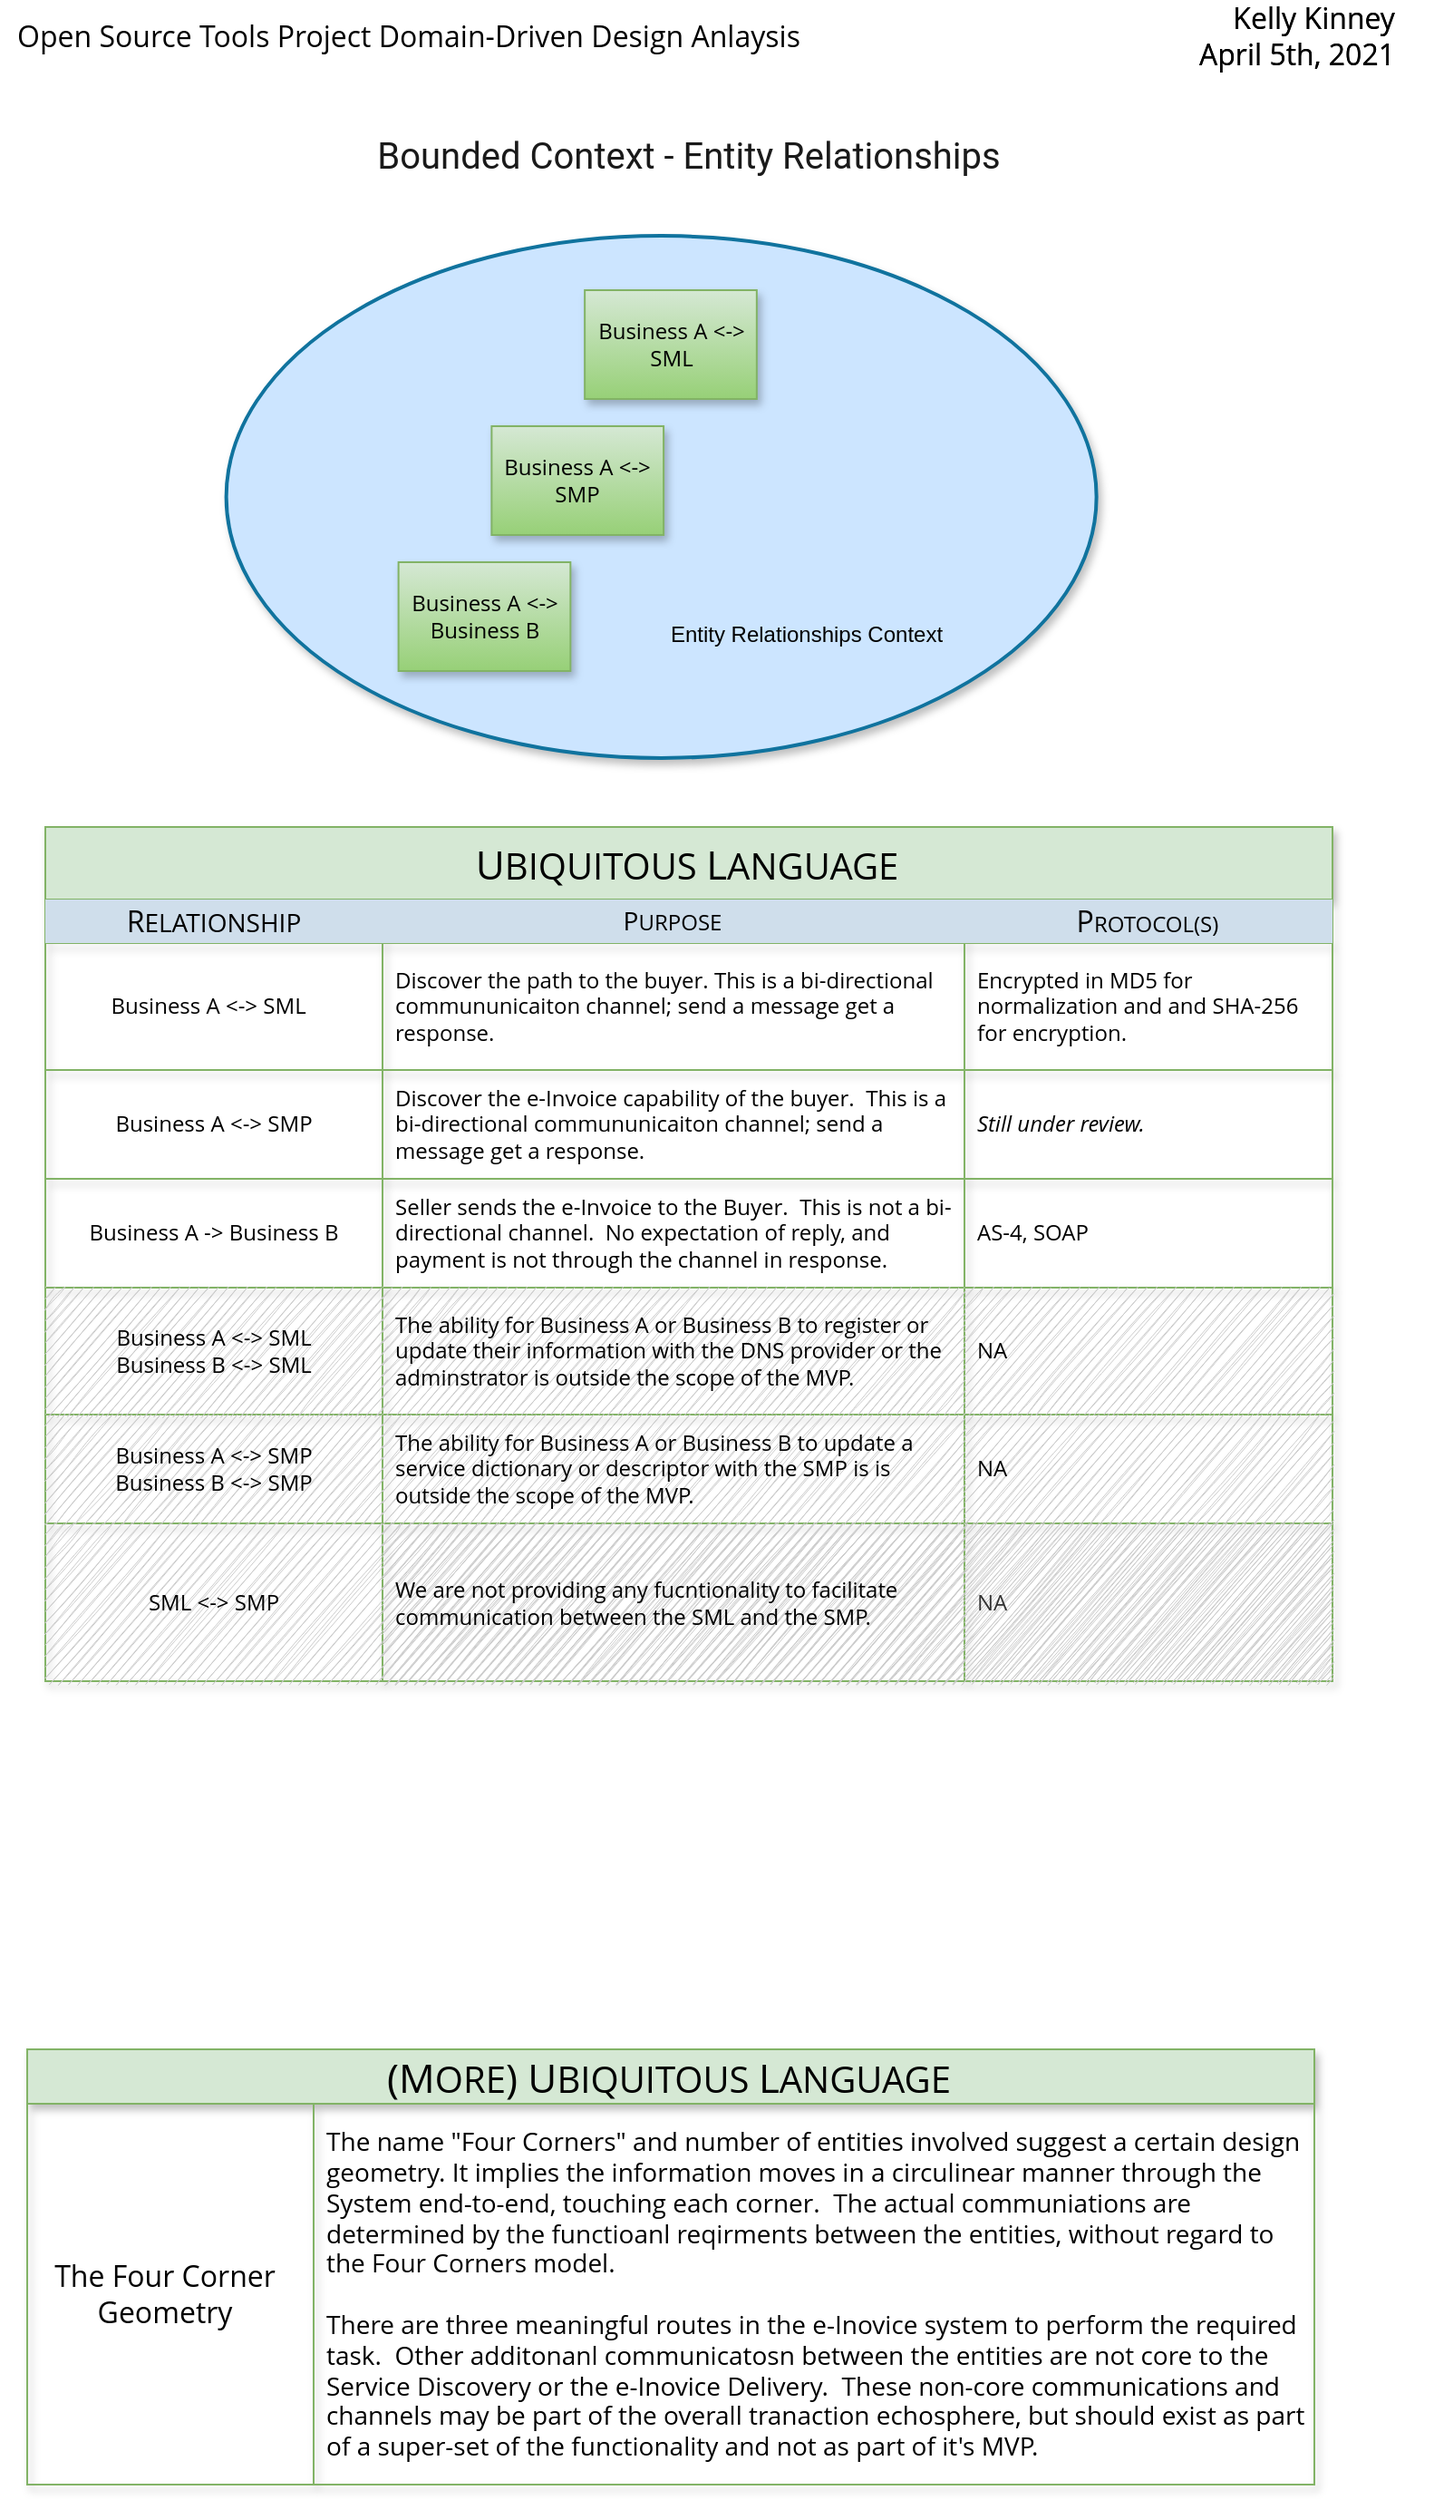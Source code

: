 <mxfile version="14.4.3" type="device"><diagram id="sjJ7LfiKgi0uuJsV9yZq" name="Page-1"><mxGraphModel dx="1086" dy="926" grid="1" gridSize="10" guides="1" tooltips="1" connect="1" arrows="1" fold="1" page="1" pageScale="1" pageWidth="850" pageHeight="1100" math="0" shadow="0"><root><mxCell id="0"/><mxCell id="1" parent="0"/><mxCell id="d1zgTMb7kqCsovXcG8iT-19" value="&lt;font face=&quot;Roboto&quot; data-font-src=&quot;https://fonts.googleapis.com/css?family=Roboto&quot;&gt;Bounded Context - Entity Relationships&lt;/font&gt;" style="text;html=1;strokeColor=none;fillColor=none;align=center;verticalAlign=middle;whiteSpace=wrap;shadow=0;fontSize=20;fontColor=#1A1A1A;fontFamily=Open Sans;fontSource=https%3A%2F%2Ffonts.googleapis.com%2Fcss%3Ffamily%3DOpen%2BSans;" parent="1" vertex="1"><mxGeometry x="185" y="90.0" width="480" height="30" as="geometry"/></mxCell><mxCell id="d1zgTMb7kqCsovXcG8iT-26" value="&lt;font&gt;&lt;font style=&quot;font-size: 22px&quot;&gt;U&lt;/font&gt;&lt;span style=&quot;font-size: 20px&quot;&gt;BIQUITOUS &lt;/span&gt;&lt;font style=&quot;font-size: 22px&quot;&gt;L&lt;/font&gt;&lt;span style=&quot;font-size: 20px&quot;&gt;ANGUAGE&lt;/span&gt;&lt;/font&gt;" style="shape=table;html=1;whiteSpace=wrap;startSize=40;container=1;collapsible=0;childLayout=tableLayout;fontStyle=0;align=center;rounded=0;shadow=1;glass=0;sketch=0;strokeColor=#82b366;fillColor=#d5e8d4;fontFamily=Open Sans;fontSource=https%3A%2F%2Ffonts.googleapis.com%2Fcss%3Ffamily%3DOpen%2BSans;spacingRight=2;gradientDirection=north;" parent="1" vertex="1"><mxGeometry x="70" y="476" width="710" height="471" as="geometry"/></mxCell><mxCell id="d1zgTMb7kqCsovXcG8iT-27" value="" style="shape=partialRectangle;html=1;whiteSpace=wrap;collapsible=0;dropTarget=0;pointerEvents=0;top=0;left=0;bottom=0;right=0;points=[[0,0.5],[1,0.5]];portConstraint=eastwest;fontFamily=Open Sans;fontSource=https%3A%2F%2Ffonts.googleapis.com%2Fcss%3Ffamily%3DOpen%2BSans;spacingRight=4;spacing=0;fillColor=none;" parent="d1zgTMb7kqCsovXcG8iT-26" vertex="1"><mxGeometry y="40" width="710" height="24" as="geometry"/></mxCell><mxCell id="d1zgTMb7kqCsovXcG8iT-28" value="&lt;font style=&quot;font-size: 16px&quot;&gt;R&lt;/font&gt;&lt;span style=&quot;font-size: 14px&quot;&gt;ELATIONSHIP&lt;/span&gt;" style="shape=partialRectangle;html=1;whiteSpace=wrap;connectable=0;top=0;left=0;bottom=0;right=0;overflow=hidden;fontFamily=Open Sans;fontSource=https%3A%2F%2Ffonts.googleapis.com%2Fcss%3Ffamily%3DOpen%2BSans;strokeColor=#23445d;fillColor=#CFDEEB;fontStyle=0;align=center;" parent="d1zgTMb7kqCsovXcG8iT-27" vertex="1"><mxGeometry width="186" height="24" as="geometry"/></mxCell><mxCell id="d1zgTMb7kqCsovXcG8iT-29" value="&lt;font style=&quot;font-size: 14px&quot;&gt;P&lt;/font&gt;URPOSE" style="shape=partialRectangle;html=1;whiteSpace=wrap;connectable=0;top=0;left=0;bottom=0;right=0;overflow=hidden;align=center;fontFamily=Open Sans;fontSource=https%3A%2F%2Ffonts.googleapis.com%2Fcss%3Ffamily%3DOpen%2BSans;spacingLeft=5;spacingRight=6;perimeterSpacing=1;strokeColor=#23445d;fillColor=#CFDEEB;fontStyle=0" parent="d1zgTMb7kqCsovXcG8iT-27" vertex="1"><mxGeometry x="186" width="321" height="24" as="geometry"/></mxCell><mxCell id="d1zgTMb7kqCsovXcG8iT-30" value="&lt;font style=&quot;font-size: 16px&quot;&gt;P&lt;/font&gt;ROTOCOL(S)" style="shape=partialRectangle;html=1;whiteSpace=wrap;connectable=0;top=0;left=0;bottom=0;right=0;overflow=hidden;align=center;fontFamily=Open Sans;fontSource=https%3A%2F%2Ffonts.googleapis.com%2Fcss%3Ffamily%3DOpen%2BSans;spacingLeft=5;spacingRight=6;perimeterSpacing=1;strokeColor=#23445d;fillColor=#CFDEEB;fontStyle=0" parent="d1zgTMb7kqCsovXcG8iT-27" vertex="1"><mxGeometry x="507" width="203" height="24" as="geometry"/></mxCell><mxCell id="d1zgTMb7kqCsovXcG8iT-31" value="" style="shape=partialRectangle;html=1;whiteSpace=wrap;collapsible=0;dropTarget=0;pointerEvents=0;fillColor=none;top=0;left=0;bottom=0;right=0;points=[[0,0.5],[1,0.5]];portConstraint=eastwest;fontFamily=Open Sans;fontSource=https%3A%2F%2Ffonts.googleapis.com%2Fcss%3Ffamily%3DOpen%2BSans;shadow=0;" parent="d1zgTMb7kqCsovXcG8iT-26" vertex="1"><mxGeometry y="64" width="710" height="70" as="geometry"/></mxCell><mxCell id="d1zgTMb7kqCsovXcG8iT-32" value="Business A &amp;lt;-&amp;gt; SML" style="shape=partialRectangle;html=1;whiteSpace=wrap;connectable=0;top=0;left=0;bottom=0;right=0;overflow=hidden;fontFamily=Open Sans;fontSource=https%3A%2F%2Ffonts.googleapis.com%2Fcss%3Ffamily%3DOpen%2BSans;fillColor=none;spacingRight=6;" parent="d1zgTMb7kqCsovXcG8iT-31" vertex="1"><mxGeometry width="186" height="70" as="geometry"/></mxCell><mxCell id="d1zgTMb7kqCsovXcG8iT-33" value="Discover the path to the buyer. This is a bi-directional commununicaiton channel; send a message get a response." style="shape=partialRectangle;html=1;whiteSpace=wrap;connectable=0;top=0;left=0;bottom=0;right=0;overflow=hidden;align=left;fontFamily=Open Sans;fontSource=https%3A%2F%2Ffonts.googleapis.com%2Fcss%3Ffamily%3DOpen%2BSans;spacingLeft=5;fillColor=none;spacingRight=6;" parent="d1zgTMb7kqCsovXcG8iT-31" vertex="1"><mxGeometry x="186" width="321" height="70" as="geometry"/></mxCell><mxCell id="d1zgTMb7kqCsovXcG8iT-34" value="Encrypted in MD5 for normalization and and SHA-256 for encryption." style="shape=partialRectangle;html=1;whiteSpace=wrap;connectable=0;top=0;left=0;bottom=0;right=0;overflow=hidden;align=left;fontFamily=Open Sans;fontSource=https%3A%2F%2Ffonts.googleapis.com%2Fcss%3Ffamily%3DOpen%2BSans;spacingLeft=5;fillColor=none;" parent="d1zgTMb7kqCsovXcG8iT-31" vertex="1"><mxGeometry x="507" width="203" height="70" as="geometry"/></mxCell><mxCell id="d1zgTMb7kqCsovXcG8iT-35" style="shape=partialRectangle;html=1;whiteSpace=wrap;collapsible=0;dropTarget=0;pointerEvents=0;fillColor=none;top=0;left=0;bottom=0;right=0;points=[[0,0.5],[1,0.5]];portConstraint=eastwest;fontFamily=Open Sans;fontSource=https%3A%2F%2Ffonts.googleapis.com%2Fcss%3Ffamily%3DOpen%2BSans;shadow=0;" parent="d1zgTMb7kqCsovXcG8iT-26" vertex="1"><mxGeometry y="134" width="710" height="60" as="geometry"/></mxCell><mxCell id="d1zgTMb7kqCsovXcG8iT-36" value="Business A &amp;lt;-&amp;gt; SMP" style="shape=partialRectangle;html=1;whiteSpace=wrap;connectable=0;top=0;left=0;bottom=0;right=0;overflow=hidden;fontFamily=Open Sans;fontSource=https%3A%2F%2Ffonts.googleapis.com%2Fcss%3Ffamily%3DOpen%2BSans;fillColor=none;" parent="d1zgTMb7kqCsovXcG8iT-35" vertex="1"><mxGeometry width="186" height="60" as="geometry"/></mxCell><mxCell id="d1zgTMb7kqCsovXcG8iT-37" value="Discover the e-Invoice capability of the buyer.&amp;nbsp; This is a bi-directional commununicaiton channel; send a message get a response." style="shape=partialRectangle;html=1;whiteSpace=wrap;connectable=0;top=0;left=0;bottom=0;right=0;overflow=hidden;align=left;fontFamily=Open Sans;fontSource=https%3A%2F%2Ffonts.googleapis.com%2Fcss%3Ffamily%3DOpen%2BSans;spacingLeft=5;spacingRight=4;fillColor=none;" parent="d1zgTMb7kqCsovXcG8iT-35" vertex="1"><mxGeometry x="186" width="321" height="60" as="geometry"/></mxCell><mxCell id="d1zgTMb7kqCsovXcG8iT-38" value="&lt;i&gt;Still under review.&lt;/i&gt;" style="shape=partialRectangle;html=1;whiteSpace=wrap;connectable=0;top=0;left=0;bottom=0;right=0;overflow=hidden;align=left;fontFamily=Open Sans;fontSource=https%3A%2F%2Ffonts.googleapis.com%2Fcss%3Ffamily%3DOpen%2BSans;spacingLeft=5;spacingRight=4;fillColor=none;" parent="d1zgTMb7kqCsovXcG8iT-35" vertex="1"><mxGeometry x="507" width="203" height="60" as="geometry"/></mxCell><mxCell id="d1zgTMb7kqCsovXcG8iT-39" style="shape=partialRectangle;html=1;whiteSpace=wrap;collapsible=0;dropTarget=0;pointerEvents=0;fillColor=none;top=0;left=0;bottom=0;right=0;points=[[0,0.5],[1,0.5]];portConstraint=eastwest;fontFamily=Open Sans;fontSource=https%3A%2F%2Ffonts.googleapis.com%2Fcss%3Ffamily%3DOpen%2BSans;shadow=0;" parent="d1zgTMb7kqCsovXcG8iT-26" vertex="1"><mxGeometry y="194" width="710" height="60" as="geometry"/></mxCell><mxCell id="d1zgTMb7kqCsovXcG8iT-40" value="Business A -&amp;gt; Business B" style="shape=partialRectangle;html=1;whiteSpace=wrap;connectable=0;top=0;left=0;bottom=0;right=0;overflow=hidden;fontFamily=Open Sans;fontSource=https%3A%2F%2Ffonts.googleapis.com%2Fcss%3Ffamily%3DOpen%2BSans;fillColor=none;" parent="d1zgTMb7kqCsovXcG8iT-39" vertex="1"><mxGeometry width="186" height="60" as="geometry"/></mxCell><mxCell id="d1zgTMb7kqCsovXcG8iT-41" value="Seller sends the e-Invoice to the Buyer.&amp;nbsp; This is not a bi-directional channel.&amp;nbsp; No expectation of reply, and payment is not through the channel in response." style="shape=partialRectangle;html=1;whiteSpace=wrap;connectable=0;top=0;left=0;bottom=0;right=0;overflow=hidden;align=left;fontFamily=Open Sans;fontSource=https%3A%2F%2Ffonts.googleapis.com%2Fcss%3Ffamily%3DOpen%2BSans;spacingLeft=5;spacingRight=4;fillColor=none;" parent="d1zgTMb7kqCsovXcG8iT-39" vertex="1"><mxGeometry x="186" width="321" height="60" as="geometry"/></mxCell><mxCell id="d1zgTMb7kqCsovXcG8iT-42" value="AS-4, SOAP" style="shape=partialRectangle;html=1;whiteSpace=wrap;connectable=0;top=0;left=0;bottom=0;right=0;overflow=hidden;align=left;fontFamily=Open Sans;fontSource=https%3A%2F%2Ffonts.googleapis.com%2Fcss%3Ffamily%3DOpen%2BSans;spacingLeft=5;spacingRight=6;fillColor=none;" parent="d1zgTMb7kqCsovXcG8iT-39" vertex="1"><mxGeometry x="507" width="203" height="60" as="geometry"/></mxCell><mxCell id="d1zgTMb7kqCsovXcG8iT-85" style="shape=partialRectangle;html=1;whiteSpace=wrap;collapsible=0;dropTarget=0;pointerEvents=0;fillColor=none;top=0;left=0;bottom=0;right=0;points=[[0,0.5],[1,0.5]];portConstraint=eastwest;fontFamily=Open Sans;fontSource=https%3A%2F%2Ffonts.googleapis.com%2Fcss%3Ffamily%3DOpen%2BSans;shadow=0;" parent="d1zgTMb7kqCsovXcG8iT-26" vertex="1"><mxGeometry y="254" width="710" height="70" as="geometry"/></mxCell><mxCell id="d1zgTMb7kqCsovXcG8iT-86" value="Business A &amp;lt;-&amp;gt; SML&lt;br&gt;Business B &amp;lt;-&amp;gt; SML" style="shape=partialRectangle;html=1;whiteSpace=wrap;connectable=0;top=0;left=0;bottom=0;right=0;overflow=hidden;fontFamily=Open Sans;fontSource=https%3A%2F%2Ffonts.googleapis.com%2Fcss%3Ffamily%3DOpen%2BSans;fillColor=#CCCCCC;sketch=1;" parent="d1zgTMb7kqCsovXcG8iT-85" vertex="1"><mxGeometry width="186" height="70" as="geometry"/></mxCell><mxCell id="d1zgTMb7kqCsovXcG8iT-87" value="The ability for Business A or Business B to register or update their information with the DNS provider or the adminstrator is outside the scope of the MVP.&amp;nbsp;&amp;nbsp;" style="shape=partialRectangle;html=1;whiteSpace=wrap;connectable=0;top=0;left=0;bottom=0;right=0;overflow=hidden;align=left;fontFamily=Open Sans;fontSource=https%3A%2F%2Ffonts.googleapis.com%2Fcss%3Ffamily%3DOpen%2BSans;spacingLeft=5;spacingRight=4;fillColor=#CCCCCC;sketch=1;" parent="d1zgTMb7kqCsovXcG8iT-85" vertex="1"><mxGeometry x="186" width="321" height="70" as="geometry"/></mxCell><mxCell id="d1zgTMb7kqCsovXcG8iT-88" value="NA" style="shape=partialRectangle;html=1;whiteSpace=wrap;connectable=0;top=0;left=0;bottom=0;right=0;overflow=hidden;align=left;fontFamily=Open Sans;fontSource=https%3A%2F%2Ffonts.googleapis.com%2Fcss%3Ffamily%3DOpen%2BSans;spacingLeft=5;spacingRight=6;fillColor=#CCCCCC;sketch=1;" parent="d1zgTMb7kqCsovXcG8iT-85" vertex="1"><mxGeometry x="507" width="203" height="70" as="geometry"/></mxCell><mxCell id="d1zgTMb7kqCsovXcG8iT-81" style="shape=partialRectangle;html=1;whiteSpace=wrap;collapsible=0;dropTarget=0;pointerEvents=0;fillColor=none;top=0;left=0;bottom=0;right=0;points=[[0,0.5],[1,0.5]];portConstraint=eastwest;fontFamily=Open Sans;fontSource=https%3A%2F%2Ffonts.googleapis.com%2Fcss%3Ffamily%3DOpen%2BSans;shadow=0;" parent="d1zgTMb7kqCsovXcG8iT-26" vertex="1"><mxGeometry y="324" width="710" height="60" as="geometry"/></mxCell><mxCell id="d1zgTMb7kqCsovXcG8iT-82" value="Business A &amp;lt;-&amp;gt; SMP&lt;br&gt;Business B &amp;lt;-&amp;gt; SMP" style="shape=partialRectangle;html=1;whiteSpace=wrap;connectable=0;top=0;left=0;bottom=0;right=0;overflow=hidden;fontFamily=Open Sans;fontSource=https%3A%2F%2Ffonts.googleapis.com%2Fcss%3Ffamily%3DOpen%2BSans;sketch=1;fillColor=#CCCCCC;" parent="d1zgTMb7kqCsovXcG8iT-81" vertex="1"><mxGeometry width="186" height="60" as="geometry"/></mxCell><mxCell id="d1zgTMb7kqCsovXcG8iT-83" value="&lt;span&gt;The ability for Business A or Business B to update a service dictionary or descriptor with the SMP is is outside the scope of the MVP.&amp;nbsp;&amp;nbsp;&lt;/span&gt;" style="shape=partialRectangle;html=1;whiteSpace=wrap;connectable=0;top=0;left=0;bottom=0;right=0;overflow=hidden;align=left;fontFamily=Open Sans;fontSource=https%3A%2F%2Ffonts.googleapis.com%2Fcss%3Ffamily%3DOpen%2BSans;spacingLeft=5;spacingRight=4;fillColor=#CCCCCC;sketch=1;" parent="d1zgTMb7kqCsovXcG8iT-81" vertex="1"><mxGeometry x="186" width="321" height="60" as="geometry"/></mxCell><mxCell id="d1zgTMb7kqCsovXcG8iT-84" value="NA" style="shape=partialRectangle;html=1;whiteSpace=wrap;connectable=0;top=0;left=0;bottom=0;right=0;overflow=hidden;align=left;fontFamily=Open Sans;fontSource=https%3A%2F%2Ffonts.googleapis.com%2Fcss%3Ffamily%3DOpen%2BSans;spacingLeft=5;spacingRight=6;sketch=1;fillColor=#CCCCCC;" parent="d1zgTMb7kqCsovXcG8iT-81" vertex="1"><mxGeometry x="507" width="203" height="60" as="geometry"/></mxCell><mxCell id="d1zgTMb7kqCsovXcG8iT-89" style="shape=partialRectangle;html=1;whiteSpace=wrap;collapsible=0;dropTarget=0;pointerEvents=0;top=0;left=0;bottom=0;right=0;points=[[0,0.5],[1,0.5]];portConstraint=eastwest;fontFamily=Open Sans;fontSource=https%3A%2F%2Ffonts.googleapis.com%2Fcss%3Ffamily%3DOpen%2BSans;shadow=0;sketch=1;fillColor=#CCCCCC;" parent="d1zgTMb7kqCsovXcG8iT-26" vertex="1"><mxGeometry y="384" width="710" height="87" as="geometry"/></mxCell><mxCell id="d1zgTMb7kqCsovXcG8iT-90" value="SML &amp;lt;-&amp;gt; SMP" style="shape=partialRectangle;html=1;whiteSpace=wrap;connectable=0;top=0;left=0;bottom=0;right=0;overflow=hidden;fontFamily=Open Sans;fontSource=https%3A%2F%2Ffonts.googleapis.com%2Fcss%3Ffamily%3DOpen%2BSans;fillColor=none;" parent="d1zgTMb7kqCsovXcG8iT-89" vertex="1"><mxGeometry width="186" height="87" as="geometry"/></mxCell><mxCell id="d1zgTMb7kqCsovXcG8iT-91" value="We are not providing any fucntionality to facilitate communication between the SML and the SMP." style="shape=partialRectangle;html=1;whiteSpace=wrap;connectable=0;top=0;left=0;bottom=0;right=0;overflow=hidden;align=left;fontFamily=Open Sans;fontSource=https%3A%2F%2Ffonts.googleapis.com%2Fcss%3Ffamily%3DOpen%2BSans;spacingLeft=5;spacingRight=4;sketch=1;fillColor=#CCCCCC;" parent="d1zgTMb7kqCsovXcG8iT-89" vertex="1"><mxGeometry x="186" width="321" height="87" as="geometry"/></mxCell><mxCell id="d1zgTMb7kqCsovXcG8iT-92" value="NA" style="shape=partialRectangle;html=1;whiteSpace=wrap;connectable=0;top=0;left=0;bottom=0;right=0;overflow=hidden;align=left;fontFamily=Open Sans;fontSource=https%3A%2F%2Ffonts.googleapis.com%2Fcss%3Ffamily%3DOpen%2BSans;spacingLeft=5;spacingRight=6;fontColor=#333333;sketch=1;fillColor=#CCCCCC;strokeColor=#CCCCCC;" parent="d1zgTMb7kqCsovXcG8iT-89" vertex="1"><mxGeometry x="507" width="203" height="87" as="geometry"/></mxCell><mxCell id="mdjkybknF12DvQdzzXuV-1" value="&lt;font style=&quot;font-size: 16px&quot;&gt;Open Source Tools Project Domain-Driven Design Anlaysis&lt;/font&gt;" style="text;html=1;align=center;verticalAlign=middle;resizable=0;points=[];autosize=1;fontFamily=Open Sans;" parent="1" vertex="1"><mxGeometry x="45" y="30" width="450" height="20" as="geometry"/></mxCell><mxCell id="mdjkybknF12DvQdzzXuV-2" value="&lt;div style=&quot;text-align: right&quot;&gt;&lt;span style=&quot;font-size: 16px&quot;&gt;Kelly Kinney&lt;/span&gt;&lt;/div&gt;&lt;font style=&quot;font-size: 16px&quot;&gt;&lt;div style=&quot;text-align: right&quot;&gt;&lt;span&gt;April 5th, 2021&lt;/span&gt;&lt;/div&gt;&lt;/font&gt;" style="text;html=1;align=center;verticalAlign=middle;resizable=0;points=[];autosize=1;fontFamily=Open Sans;" parent="1" vertex="1"><mxGeometry x="700" y="20" width="120" height="40" as="geometry"/></mxCell><mxCell id="mdjkybknF12DvQdzzXuV-4" value="&lt;div style=&quot;text-align: right&quot;&gt;&lt;span style=&quot;font-size: 16px&quot;&gt;Kelly Kinney&lt;/span&gt;&lt;/div&gt;&lt;font style=&quot;font-size: 16px&quot;&gt;&lt;div style=&quot;text-align: right&quot;&gt;&lt;span&gt;April 5th, 2021&lt;/span&gt;&lt;/div&gt;&lt;/font&gt;" style="text;html=1;align=center;verticalAlign=middle;resizable=0;points=[];autosize=1;fontFamily=Open Sans;" parent="1" vertex="1"><mxGeometry x="700" y="20" width="120" height="40" as="geometry"/></mxCell><mxCell id="d1zgTMb7kqCsovXcG8iT-177" value="" style="group" parent="1" vertex="1" connectable="0"><mxGeometry x="84.81" y="150.0" width="750" height="530.0" as="geometry"/></mxCell><mxCell id="d1zgTMb7kqCsovXcG8iT-21" value="" style="ellipse;whiteSpace=wrap;html=1;shadow=1;strokeWidth=2;fontSize=24;align=right;perimeterSpacing=1;fontFamily=Open Sans;fontSource=https%3A%2F%2Ffonts.googleapis.com%2Fcss%3Ffamily%3DOpen%2BSans;strokeColor=#10739e;fillColor=#CCE5FF;labelBorderColor=none;flipV=1;" parent="d1zgTMb7kqCsovXcG8iT-177" vertex="1"><mxGeometry x="85" width="480" height="288" as="geometry"/></mxCell><object label="Business A &amp;lt;-&amp;gt; SMP" Business_A="Business A; Party 1; Participant 1; Corner 1; Sender; Payor" id="d1zgTMb7kqCsovXcG8iT-24"><mxCell style="rounded=0;whiteSpace=wrap;html=1;sketch=0;strokeColor=#82b366;align=center;fontFamily=Open Sans;fontSource=https%3A%2F%2Ffonts.googleapis.com%2Fcss%3Ffamily%3DOpen%2BSans;labelPosition=center;verticalLabelPosition=middle;verticalAlign=middle;fillColor=#d5e8d4;shadow=1;glass=0;gradientColor=#97d077;" parent="d1zgTMb7kqCsovXcG8iT-177" vertex="1"><mxGeometry x="231.381" y="105.0" width="94.857" height="60.0" as="geometry"/></mxCell></object><object label="Business A &amp;lt;-&amp;gt; SML" Business_A="Business A; Party 1; Participant 1; Corner 1; Sender; Payor" id="d1zgTMb7kqCsovXcG8iT-25"><mxCell style="rounded=0;whiteSpace=wrap;html=1;sketch=0;strokeColor=#82b366;align=center;fontFamily=Open Sans;fontSource=https%3A%2F%2Ffonts.googleapis.com%2Fcss%3Ffamily%3DOpen%2BSans;labelPosition=center;verticalLabelPosition=middle;verticalAlign=middle;fillColor=#d5e8d4;shadow=1;glass=0;gradientColor=#97d077;" parent="d1zgTMb7kqCsovXcG8iT-177" vertex="1"><mxGeometry x="282.762" y="30.0" width="94.857" height="60.0" as="geometry"/></mxCell></object><mxCell id="d1zgTMb7kqCsovXcG8iT-178" value="Entity Relationships Context" style="text;html=1;strokeColor=none;fillColor=none;align=center;verticalAlign=middle;whiteSpace=wrap;rounded=0;sketch=1;" parent="d1zgTMb7kqCsovXcG8iT-177" vertex="1"><mxGeometry x="310" y="210" width="190" height="20" as="geometry"/></mxCell><object label="Business A &amp;lt;-&amp;gt; Business B" Business_A="Business A; Party 1; Participant 1; Corner 1; Sender; Payor" id="mdjkybknF12DvQdzzXuV-21"><mxCell style="rounded=0;whiteSpace=wrap;html=1;sketch=0;strokeColor=#82b366;align=center;fontFamily=Open Sans;fontSource=https%3A%2F%2Ffonts.googleapis.com%2Fcss%3Ffamily%3DOpen%2BSans;labelPosition=center;verticalLabelPosition=middle;verticalAlign=middle;fillColor=#d5e8d4;shadow=1;glass=0;gradientColor=#97d077;" parent="d1zgTMb7kqCsovXcG8iT-177" vertex="1"><mxGeometry x="180" y="180.0" width="94.857" height="60.0" as="geometry"/></mxCell></object><mxCell id="d1zgTMb7kqCsovXcG8iT-63" value="&lt;font&gt;&lt;font style=&quot;font-size: 22px&quot;&gt;(M&lt;/font&gt;&lt;font style=&quot;font-size: 20px&quot;&gt;ORE&lt;/font&gt;&lt;font style=&quot;font-size: 22px&quot;&gt;) U&lt;/font&gt;&lt;span style=&quot;font-size: 20px&quot;&gt;BIQUITOUS &lt;/span&gt;&lt;font style=&quot;font-size: 22px&quot;&gt;L&lt;/font&gt;&lt;span style=&quot;font-size: 20px&quot;&gt;ANGUAGE&lt;/span&gt;&lt;/font&gt;" style="shape=table;html=1;whiteSpace=wrap;startSize=30;container=1;collapsible=0;childLayout=tableLayout;fontStyle=0;align=center;rounded=0;shadow=1;glass=0;sketch=0;strokeColor=#82b366;fillColor=#d5e8d4;fontFamily=Open Sans;fontSource=https%3A%2F%2Ffonts.googleapis.com%2Fcss%3Ffamily%3DOpen%2BSans;spacingRight=2;gradientDirection=north;" parent="1" vertex="1"><mxGeometry x="60" y="1150" width="710" height="240" as="geometry"/></mxCell><mxCell id="d1zgTMb7kqCsovXcG8iT-68" value="" style="shape=partialRectangle;html=1;whiteSpace=wrap;collapsible=0;dropTarget=0;pointerEvents=0;fillColor=none;top=0;left=0;bottom=0;right=0;points=[[0,0.5],[1,0.5]];portConstraint=eastwest;fontFamily=Open Sans;fontSource=https%3A%2F%2Ffonts.googleapis.com%2Fcss%3Ffamily%3DOpen%2BSans;shadow=0;" parent="d1zgTMb7kqCsovXcG8iT-63" vertex="1"><mxGeometry y="30" width="710" height="210" as="geometry"/></mxCell><mxCell id="d1zgTMb7kqCsovXcG8iT-69" value="&lt;font style=&quot;font-size: 16px&quot;&gt;The Four Corner Geometry&lt;/font&gt;" style="shape=partialRectangle;html=1;whiteSpace=wrap;connectable=0;top=0;left=0;bottom=0;right=0;overflow=hidden;fontFamily=Open Sans;fontSource=https%3A%2F%2Ffonts.googleapis.com%2Fcss%3Ffamily%3DOpen%2BSans;fillColor=none;spacingRight=6;" parent="d1zgTMb7kqCsovXcG8iT-68" vertex="1"><mxGeometry width="158" height="210" as="geometry"/></mxCell><mxCell id="d1zgTMb7kqCsovXcG8iT-71" value="&lt;font style=&quot;font-size: 14px&quot;&gt;The name &quot;Four Corners&quot; and number of entities involved suggest a certain design geometry. It implies the information moves in a circulinear manner through the System end-to-end, touching each corner.&amp;nbsp; The actual communiations are determined by the functioanl reqirments between the entities, without regard to the Four Corners model.&amp;nbsp; &amp;nbsp; &amp;nbsp;&amp;nbsp;&lt;br&gt;&lt;br&gt;There are three meaningful routes in the e-Inovice system to perform the required task.&amp;nbsp; Other additonanl communicatosn between the entities are not core to the Service Discovery or the e-Inovice Delivery.&amp;nbsp; These non-core communications and channels may be part of the overall tranaction echosphere, but should exist as part of a super-set of the functionality and not as part of it's MVP.&lt;/font&gt;" style="shape=partialRectangle;html=1;whiteSpace=wrap;connectable=0;top=0;left=0;bottom=0;right=0;overflow=hidden;align=left;fontFamily=Open Sans;fontSource=https%3A%2F%2Ffonts.googleapis.com%2Fcss%3Ffamily%3DOpen%2BSans;spacingLeft=5;fillColor=none;" parent="d1zgTMb7kqCsovXcG8iT-68" vertex="1"><mxGeometry x="158" width="552" height="210" as="geometry"/></mxCell></root></mxGraphModel></diagram></mxfile>